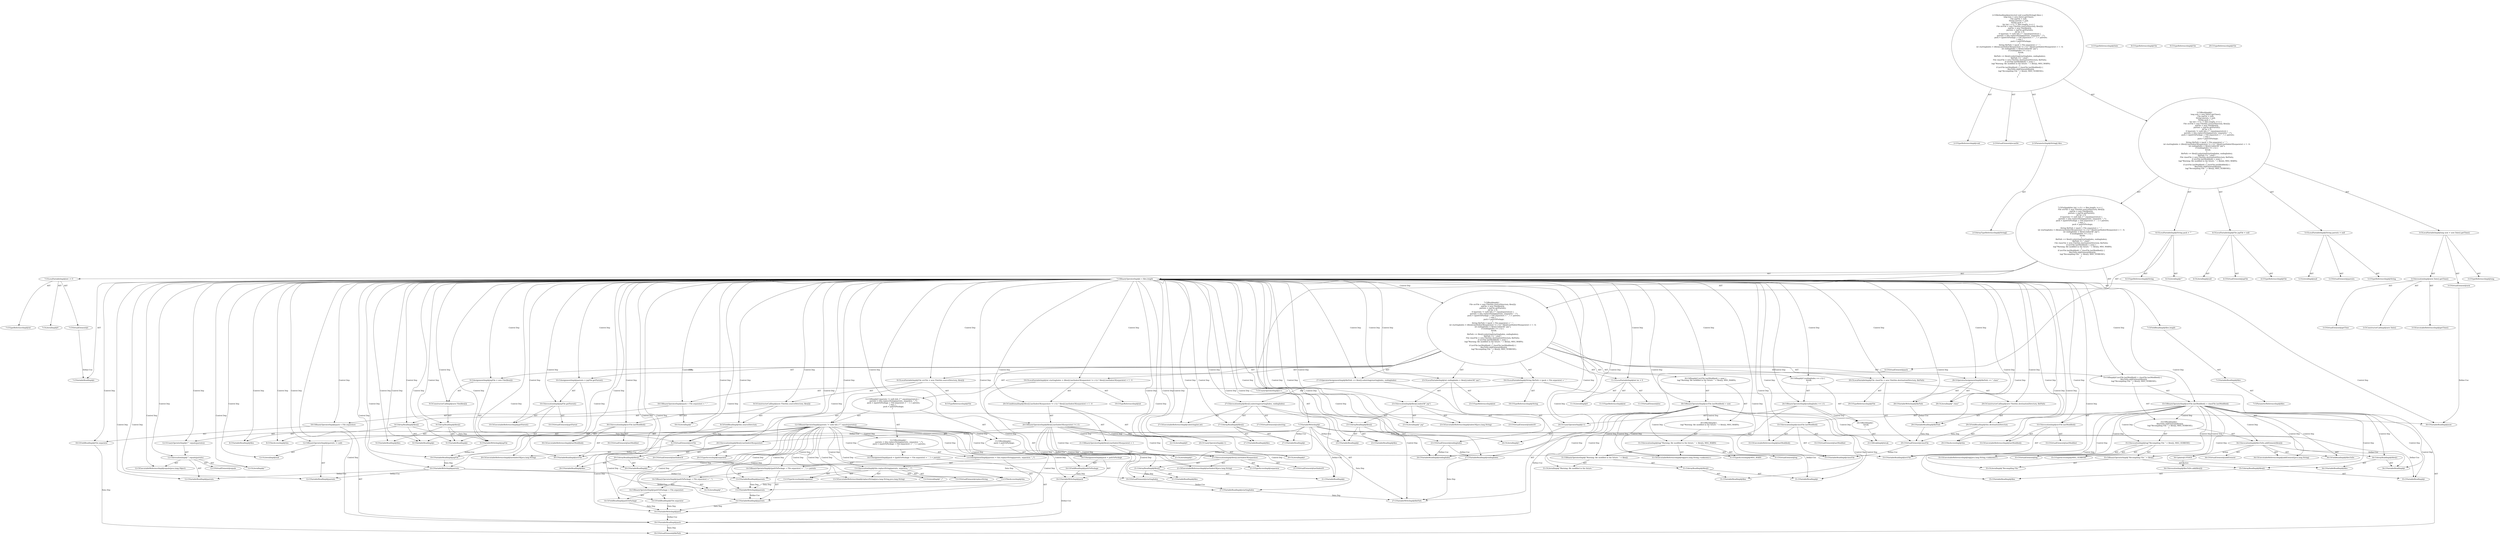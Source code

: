 digraph "scanDir#?,String[]" {
0 [label="2:CtTypeReferenceImpl@void" shape=ellipse]
1 [label="2:CtVirtualElement@scanDir" shape=ellipse]
2 [label="2:CtParameterImpl@String[] files" shape=ellipse]
3 [label="2:CtArrayTypeReferenceImpl@String[]" shape=ellipse]
4 [label="3:CtTypeReferenceImpl@long" shape=ellipse]
5 [label="3:CtExecutableReferenceImpl@getTime()" shape=ellipse]
6 [label="3:CtVirtualElement@getTime" shape=ellipse]
7 [label="3:CtTypeReferenceImpl@Date" shape=ellipse]
8 [label="3:CtConstructorCallImpl@new Date()" shape=ellipse]
9 [label="3:CtInvocationImpl@new Date().getTime()" shape=ellipse]
10 [label="3:CtVirtualElement@now" shape=ellipse]
11 [label="3:CtLocalVariableImpl@long now = new Date().getTime()" shape=ellipse]
12 [label="4:CtTypeReferenceImpl@File" shape=ellipse]
13 [label="4:CtLiteralImpl@null" shape=ellipse]
14 [label="4:CtVirtualElement@jspFile" shape=ellipse]
15 [label="4:CtLocalVariableImpl@File jspFile = null" shape=ellipse]
16 [label="5:CtTypeReferenceImpl@String" shape=ellipse]
17 [label="5:CtLiteralImpl@null" shape=ellipse]
18 [label="5:CtVirtualElement@parents" shape=ellipse]
19 [label="5:CtLocalVariableImpl@String parents = null" shape=ellipse]
20 [label="6:CtTypeReferenceImpl@String" shape=ellipse]
21 [label="6:CtLiteralImpl@\"\"" shape=ellipse]
22 [label="6:CtVirtualElement@pack" shape=ellipse]
23 [label="6:CtLocalVariableImpl@String pack = \"\"" shape=ellipse]
24 [label="7:CtTypeReferenceImpl@int" shape=ellipse]
25 [label="7:CtLiteralImpl@0" shape=ellipse]
26 [label="7:CtVirtualElement@i" shape=ellipse]
27 [label="7:CtLocalVariableImpl@int i = 0" shape=ellipse]
28 [label="7:CtVariableReadImpl@i" shape=ellipse]
29 [label="7:CtVariableReadImpl@files" shape=ellipse]
30 [label="7:CtParameterReferenceImpl@files" shape=ellipse]
31 [label="7:CtFieldReadImpl@files.length" shape=ellipse]
32 [label="7:CtBinaryOperatorImpl@i < files.length" shape=ellipse]
33 [label="7:CtVariableWriteImpl@i" shape=ellipse]
34 [label="7:CtUnaryOperatorImpl@i++" shape=ellipse]
35 [label="8:CtTypeReferenceImpl@File" shape=ellipse]
36 [label="8:CtTypeReferenceImpl@File" shape=ellipse]
37 [label="8:CtThisAccessImpl@this" shape=ellipse]
38 [label="8:CtFieldReadImpl@this.sourceDirectory" shape=ellipse]
39 [label="8:CtVariableReadImpl@files" shape=ellipse]
40 [label="8:CtVariableReadImpl@i" shape=ellipse]
41 [label="8:CtArrayReadImpl@files[i]" shape=ellipse]
42 [label="8:CtConstructorCallImpl@new File(this.sourceDirectory, files[i])" shape=ellipse]
43 [label="8:CtVirtualElement@srcFile" shape=ellipse]
44 [label="8:CtLocalVariableImpl@File srcFile = new File(this.sourceDirectory, files[i])" shape=ellipse]
45 [label="9:CtVariableWriteImpl@jspFile" shape=ellipse]
46 [label="9:CtTypeReferenceImpl@File" shape=ellipse]
47 [label="9:CtVariableReadImpl@files" shape=ellipse]
48 [label="9:CtVariableReadImpl@i" shape=ellipse]
49 [label="9:CtArrayReadImpl@files[i]" shape=ellipse]
50 [label="9:CtConstructorCallImpl@new File(files[i])" shape=ellipse]
51 [label="9:CtAssignmentImpl@jspFile = new File(files[i])" shape=ellipse]
52 [label="10:CtVariableWriteImpl@parents" shape=ellipse]
53 [label="10:CtExecutableReferenceImpl@getParent()" shape=ellipse]
54 [label="10:CtVirtualElement@getParent" shape=ellipse]
55 [label="10:CtVariableReadImpl@jspFile" shape=ellipse]
56 [label="10:CtInvocationImpl@jspFile.getParent()" shape=ellipse]
57 [label="10:CtAssignmentImpl@parents = jspFile.getParent()" shape=ellipse]
58 [label="11:CtTypeReferenceImpl@int" shape=ellipse]
59 [label="11:CtLiteralImpl@0" shape=ellipse]
60 [label="11:CtVirtualElement@loc" shape=ellipse]
61 [label="11:CtLocalVariableImpl@int loc = 0" shape=ellipse]
62 [label="12:CtVariableReadImpl@parents" shape=ellipse]
63 [label="12:CtLiteralImpl@null" shape=ellipse]
64 [label="12:CtBinaryOperatorImpl@(parents != null)" shape=ellipse]
65 [label="12:CtExecutableReferenceImpl@equals(java.lang.Object)" shape=ellipse]
66 [label="12:CtVirtualElement@equals" shape=ellipse]
67 [label="12:CtLiteralImpl@\"\"" shape=ellipse]
68 [label="12:CtVariableReadImpl@parents" shape=ellipse]
69 [label="12:CtInvocationImpl@\"\".equals(parents)" shape=ellipse]
70 [label="12:CtUnaryOperatorImpl@(!\"\".equals(parents))" shape=ellipse]
71 [label="12:CtBinaryOperatorImpl@(parents != null) && (!\"\".equals(parents))" shape=ellipse]
72 [label="13:CtVariableWriteImpl@parents" shape=ellipse]
73 [label="13:CtExecutableReferenceImpl@replaceString(java.lang.String,java.lang.String)" shape=ellipse]
74 [label="13:CtVirtualElement@replaceString" shape=ellipse]
75 [label="13:CtThisAccessImpl@this" shape=ellipse]
76 [label="13:CtVariableReadImpl@parents" shape=ellipse]
77 [label="13:CtTypeAccessImpl@separator" shape=ellipse]
78 [label="13:CtLiteralImpl@\"_/\"" shape=ellipse]
79 [label="13:CtInvocationImpl@this.replaceString(parents, separator, \"_/\")" shape=ellipse]
80 [label="13:CtAssignmentImpl@parents = this.replaceString(parents, separator, \"_/\")" shape=ellipse]
81 [label="14:CtVariableWriteImpl@pack" shape=ellipse]
82 [label="14:CtFieldReadImpl@pathToPackage" shape=ellipse]
83 [label="14:CtFieldReadImpl@File.separator" shape=ellipse]
84 [label="14:CtBinaryOperatorImpl@(pathToPackage + File.separator)" shape=ellipse]
85 [label="14:CtLiteralImpl@\"_\"" shape=ellipse]
86 [label="14:CtBinaryOperatorImpl@((pathToPackage + File.separator) + \"_\")" shape=ellipse]
87 [label="14:CtVariableReadImpl@parents" shape=ellipse]
88 [label="14:CtBinaryOperatorImpl@((pathToPackage + File.separator) + \"_\") + parents" shape=ellipse]
89 [label="14:CtAssignmentImpl@pack = ((pathToPackage + File.separator) + \"_\") + parents" shape=ellipse]
90 [label="12:CtBlockImpl@\{
    parents = this.replaceString(parents, separator, \"_/\");
    pack = ((pathToPackage + File.separator) + \"_\") + parents;
\}" shape=ellipse]
91 [label="16:CtVariableWriteImpl@pack" shape=ellipse]
92 [label="16:CtFieldReadImpl@pathToPackage" shape=ellipse]
93 [label="16:CtAssignmentImpl@pack = pathToPackage" shape=ellipse]
94 [label="15:CtBlockImpl@\{
    pack = pathToPackage;
\}" shape=ellipse]
95 [label="12:CtIfImpl@if ((parents != null) && (!\"\".equals(parents))) \{
    parents = this.replaceString(parents, separator, \"_/\");
    pack = ((pathToPackage + File.separator) + \"_\") + parents;
\} else \{
    pack = pathToPackage;
\}" shape=ellipse]
96 [label="18:CtTypeReferenceImpl@String" shape=ellipse]
97 [label="18:CtVariableReadImpl@pack" shape=ellipse]
98 [label="18:CtFieldReadImpl@File.separator" shape=ellipse]
99 [label="18:CtBinaryOperatorImpl@(pack + File.separator)" shape=ellipse]
100 [label="18:CtLiteralImpl@\"_\"" shape=ellipse]
101 [label="18:CtBinaryOperatorImpl@(pack + File.separator) + \"_\"" shape=ellipse]
102 [label="18:CtVirtualElement@filePath" shape=ellipse]
103 [label="18:CtLocalVariableImpl@String filePath = (pack + File.separator) + \"_\"" shape=ellipse]
104 [label="19:CtTypeReferenceImpl@int" shape=ellipse]
105 [label="20:CtExecutableReferenceImpl@lastIndexOf(java.lang.String)" shape=ellipse]
106 [label="20:CtVirtualElement@lastIndexOf" shape=ellipse]
107 [label="20:CtVariableReadImpl@files" shape=ellipse]
108 [label="20:CtVariableReadImpl@i" shape=ellipse]
109 [label="20:CtArrayReadImpl@files[i]" shape=ellipse]
110 [label="20:CtTypeAccessImpl@separator" shape=ellipse]
111 [label="20:CtInvocationImpl@files[i].lastIndexOf(separator)" shape=ellipse]
112 [label="20:CtLiteralImpl@1" shape=ellipse]
113 [label="20:CtUnaryOperatorImpl@(-1)" shape=ellipse]
114 [label="20:CtBinaryOperatorImpl@files[i].lastIndexOf(separator) != (-1)" shape=ellipse]
115 [label="21:CtExecutableReferenceImpl@lastIndexOf(java.lang.String)" shape=ellipse]
116 [label="21:CtVirtualElement@lastIndexOf" shape=ellipse]
117 [label="21:CtVariableReadImpl@files" shape=ellipse]
118 [label="21:CtVariableReadImpl@i" shape=ellipse]
119 [label="21:CtArrayReadImpl@files[i]" shape=ellipse]
120 [label="21:CtTypeAccessImpl@separator" shape=ellipse]
121 [label="21:CtInvocationImpl@files[i].lastIndexOf(separator)" shape=ellipse]
122 [label="21:CtLiteralImpl@1" shape=ellipse]
123 [label="21:CtBinaryOperatorImpl@files[i].lastIndexOf(separator) + 1" shape=ellipse]
124 [label="22:CtLiteralImpl@0" shape=ellipse]
125 [label="20:CtConditionalImpl@(files[i].lastIndexOf(separator) != (-1)) ? files[i].lastIndexOf(separator) + 1 : 0" shape=ellipse]
126 [label="19:CtVirtualElement@startingIndex" shape=ellipse]
127 [label="19:CtLocalVariableImpl@int startingIndex = (files[i].lastIndexOf(separator) != (-1)) ? files[i].lastIndexOf(separator) + 1 : 0" shape=ellipse]
128 [label="23:CtTypeReferenceImpl@int" shape=ellipse]
129 [label="23:CtExecutableReferenceImpl@indexOf(java.lang.String)" shape=ellipse]
130 [label="23:CtVirtualElement@indexOf" shape=ellipse]
131 [label="23:CtVariableReadImpl@files" shape=ellipse]
132 [label="23:CtVariableReadImpl@i" shape=ellipse]
133 [label="23:CtArrayReadImpl@files[i]" shape=ellipse]
134 [label="23:CtLiteralImpl@\".jsp\"" shape=ellipse]
135 [label="23:CtInvocationImpl@files[i].indexOf(\".jsp\")" shape=ellipse]
136 [label="23:CtVirtualElement@endingIndex" shape=ellipse]
137 [label="23:CtLocalVariableImpl@int endingIndex = files[i].indexOf(\".jsp\")" shape=ellipse]
138 [label="24:CtVariableReadImpl@endingIndex" shape=ellipse]
139 [label="24:CtLiteralImpl@1" shape=ellipse]
140 [label="24:CtUnaryOperatorImpl@(-1)" shape=ellipse]
141 [label="24:CtBinaryOperatorImpl@endingIndex == (-1)" shape=ellipse]
142 [label="25:CtBreakImpl@break" shape=ellipse]
143 [label="24:CtBlockImpl@\{
    break;
\}" shape=ellipse]
144 [label="24:CtIfImpl@if (endingIndex == (-1)) \{
    break;
\}" shape=ellipse]
145 [label="27:CtVariableWriteImpl@filePath" shape=ellipse]
146 [label="27:CtExecutableReferenceImpl@substring(int,int)" shape=ellipse]
147 [label="27:CtVirtualElement@substring" shape=ellipse]
148 [label="27:CtVariableReadImpl@files" shape=ellipse]
149 [label="27:CtVariableReadImpl@i" shape=ellipse]
150 [label="27:CtArrayReadImpl@files[i]" shape=ellipse]
151 [label="27:CtVariableReadImpl@startingIndex" shape=ellipse]
152 [label="27:CtVariableReadImpl@endingIndex" shape=ellipse]
153 [label="27:CtInvocationImpl@files[i].substring(startingIndex, endingIndex)" shape=ellipse]
154 [label="27:CtOperatorAssignmentImpl@filePath += files[i].substring(startingIndex, endingIndex)" shape=ellipse]
155 [label="28:CtVariableWriteImpl@filePath" shape=ellipse]
156 [label="28:CtLiteralImpl@\".class\"" shape=ellipse]
157 [label="28:CtOperatorAssignmentImpl@filePath += \".class\"" shape=ellipse]
158 [label="29:CtTypeReferenceImpl@File" shape=ellipse]
159 [label="29:CtTypeReferenceImpl@File" shape=ellipse]
160 [label="29:CtThisAccessImpl@this" shape=ellipse]
161 [label="29:CtFieldReadImpl@this.destinationDirectory" shape=ellipse]
162 [label="29:CtVariableReadImpl@filePath" shape=ellipse]
163 [label="29:CtConstructorCallImpl@new File(this.destinationDirectory, filePath)" shape=ellipse]
164 [label="29:CtVirtualElement@classFile" shape=ellipse]
165 [label="29:CtLocalVariableImpl@File classFile = new File(this.destinationDirectory, filePath)" shape=ellipse]
166 [label="30:CtExecutableReferenceImpl@lastModified()" shape=ellipse]
167 [label="30:CtVirtualElement@lastModified" shape=ellipse]
168 [label="30:CtVariableReadImpl@srcFile" shape=ellipse]
169 [label="30:CtInvocationImpl@srcFile.lastModified()" shape=ellipse]
170 [label="30:CtVariableReadImpl@now" shape=ellipse]
171 [label="30:CtBinaryOperatorImpl@srcFile.lastModified() > now" shape=ellipse]
172 [label="31:CtExecutableReferenceImpl@log(java.lang.String,<unknown>)" shape=ellipse]
173 [label="31:CtVirtualElement@log" shape=ellipse]
174 [label="31:CtLiteralImpl@\"Warning: file modified in the future: \"" shape=ellipse]
175 [label="31:CtVariableReadImpl@files" shape=ellipse]
176 [label="31:CtVariableReadImpl@i" shape=ellipse]
177 [label="31:CtArrayReadImpl@files[i]" shape=ellipse]
178 [label="31:CtBinaryOperatorImpl@\"Warning: file modified in the future: \" + files[i]" shape=ellipse]
179 [label="31:CtTypeAccessImpl@MSG_WARN" shape=ellipse]
180 [label="31:CtInvocationImpl@log(\"Warning: file modified in the future: \" + files[i], MSG_WARN)" shape=ellipse]
181 [label="30:CtBlockImpl@\{
    log(\"Warning: file modified in the future: \" + files[i], MSG_WARN);
\}" shape=ellipse]
182 [label="30:CtIfImpl@if (srcFile.lastModified() > now) \{
    log(\"Warning: file modified in the future: \" + files[i], MSG_WARN);
\}" shape=ellipse]
183 [label="33:CtExecutableReferenceImpl@lastModified()" shape=ellipse]
184 [label="33:CtVirtualElement@lastModified" shape=ellipse]
185 [label="33:CtVariableReadImpl@srcFile" shape=ellipse]
186 [label="33:CtInvocationImpl@srcFile.lastModified()" shape=ellipse]
187 [label="33:CtExecutableReferenceImpl@lastModified()" shape=ellipse]
188 [label="33:CtVirtualElement@lastModified" shape=ellipse]
189 [label="33:CtVariableReadImpl@classFile" shape=ellipse]
190 [label="33:CtInvocationImpl@classFile.lastModified()" shape=ellipse]
191 [label="33:CtBinaryOperatorImpl@srcFile.lastModified() > classFile.lastModified()" shape=ellipse]
192 [label="34:CtExecutableReferenceImpl@addElement(java.lang.String)" shape=ellipse]
193 [label="34:CtVirtualElement@addElement" shape=ellipse]
194 [label="34:CtFieldReadImpl@filesToDo" shape=ellipse]
195 [label="34:CtVariableReadImpl@files" shape=ellipse]
196 [label="34:CtVariableReadImpl@i" shape=ellipse]
197 [label="34:CtArrayReadImpl@files[i]" shape=ellipse]
198 [label="34:CtInvocationImpl@filesToDo.addElement(files[i])" shape=ellipse]
199 [label="35:CtExecutableReferenceImpl@log(java.lang.String,<unknown>)" shape=ellipse]
200 [label="35:CtVirtualElement@log" shape=ellipse]
201 [label="35:CtLiteralImpl@\"Recompiling File \"" shape=ellipse]
202 [label="35:CtVariableReadImpl@files" shape=ellipse]
203 [label="35:CtVariableReadImpl@i" shape=ellipse]
204 [label="35:CtArrayReadImpl@files[i]" shape=ellipse]
205 [label="35:CtBinaryOperatorImpl@\"Recompiling File \" + files[i]" shape=ellipse]
206 [label="35:CtTypeAccessImpl@MSG_VERBOSE" shape=ellipse]
207 [label="35:CtInvocationImpl@log(\"Recompiling File \" + files[i], MSG_VERBOSE)" shape=ellipse]
208 [label="33:CtBlockImpl@\{
    filesToDo.addElement(files[i]);
    log(\"Recompiling File \" + files[i], MSG_VERBOSE);
\}" shape=ellipse]
209 [label="33:CtIfImpl@if (srcFile.lastModified() > classFile.lastModified()) \{
    filesToDo.addElement(files[i]);
    log(\"Recompiling File \" + files[i], MSG_VERBOSE);
\}" shape=ellipse]
210 [label="7:CtBlockImpl@\{
    File srcFile = new File(this.sourceDirectory, files[i]);
    jspFile = new File(files[i]);
    parents = jspFile.getParent();
    int loc = 0;
    if ((parents != null) && (!\"\".equals(parents))) \{
        parents = this.replaceString(parents, separator, \"_/\");
        pack = ((pathToPackage + File.separator) + \"_\") + parents;
    \} else \{
        pack = pathToPackage;
    \}
    String filePath = (pack + File.separator) + \"_\";
    int startingIndex = (files[i].lastIndexOf(separator) != (-1)) ? files[i].lastIndexOf(separator) + 1 : 0;
    int endingIndex = files[i].indexOf(\".jsp\");
    if (endingIndex == (-1)) \{
        break;
    \}
    filePath += files[i].substring(startingIndex, endingIndex);
    filePath += \".class\";
    File classFile = new File(this.destinationDirectory, filePath);
    if (srcFile.lastModified() > now) \{
        log(\"Warning: file modified in the future: \" + files[i], MSG_WARN);
    \}
    if (srcFile.lastModified() > classFile.lastModified()) \{
        filesToDo.addElement(files[i]);
        log(\"Recompiling File \" + files[i], MSG_VERBOSE);
    \}
\}" shape=ellipse]
211 [label="7:CtForImpl@for (int i = 0; i < files.length; i++) \{
    File srcFile = new File(this.sourceDirectory, files[i]);
    jspFile = new File(files[i]);
    parents = jspFile.getParent();
    int loc = 0;
    if ((parents != null) && (!\"\".equals(parents))) \{
        parents = this.replaceString(parents, separator, \"_/\");
        pack = ((pathToPackage + File.separator) + \"_\") + parents;
    \} else \{
        pack = pathToPackage;
    \}
    String filePath = (pack + File.separator) + \"_\";
    int startingIndex = (files[i].lastIndexOf(separator) != (-1)) ? files[i].lastIndexOf(separator) + 1 : 0;
    int endingIndex = files[i].indexOf(\".jsp\");
    if (endingIndex == (-1)) \{
        break;
    \}
    filePath += files[i].substring(startingIndex, endingIndex);
    filePath += \".class\";
    File classFile = new File(this.destinationDirectory, filePath);
    if (srcFile.lastModified() > now) \{
        log(\"Warning: file modified in the future: \" + files[i], MSG_WARN);
    \}
    if (srcFile.lastModified() > classFile.lastModified()) \{
        filesToDo.addElement(files[i]);
        log(\"Recompiling File \" + files[i], MSG_VERBOSE);
    \}
\}" shape=ellipse]
212 [label="2:CtBlockImpl@\{
    long now = new Date().getTime();
    File jspFile = null;
    String parents = null;
    String pack = \"\";
    for (int i = 0; i < files.length; i++) \{
        File srcFile = new File(this.sourceDirectory, files[i]);
        jspFile = new File(files[i]);
        parents = jspFile.getParent();
        int loc = 0;
        if ((parents != null) && (!\"\".equals(parents))) \{
            parents = this.replaceString(parents, separator, \"_/\");
            pack = ((pathToPackage + File.separator) + \"_\") + parents;
        \} else \{
            pack = pathToPackage;
        \}
        String filePath = (pack + File.separator) + \"_\";
        int startingIndex = (files[i].lastIndexOf(separator) != (-1)) ? files[i].lastIndexOf(separator) + 1 : 0;
        int endingIndex = files[i].indexOf(\".jsp\");
        if (endingIndex == (-1)) \{
            break;
        \}
        filePath += files[i].substring(startingIndex, endingIndex);
        filePath += \".class\";
        File classFile = new File(this.destinationDirectory, filePath);
        if (srcFile.lastModified() > now) \{
            log(\"Warning: file modified in the future: \" + files[i], MSG_WARN);
        \}
        if (srcFile.lastModified() > classFile.lastModified()) \{
            filesToDo.addElement(files[i]);
            log(\"Recompiling File \" + files[i], MSG_VERBOSE);
        \}
    \}
\}" shape=ellipse]
213 [label="2:CtMethodImpl@protected void scanDir(String[] files) \{
    long now = new Date().getTime();
    File jspFile = null;
    String parents = null;
    String pack = \"\";
    for (int i = 0; i < files.length; i++) \{
        File srcFile = new File(this.sourceDirectory, files[i]);
        jspFile = new File(files[i]);
        parents = jspFile.getParent();
        int loc = 0;
        if ((parents != null) && (!\"\".equals(parents))) \{
            parents = this.replaceString(parents, separator, \"_/\");
            pack = ((pathToPackage + File.separator) + \"_\") + parents;
        \} else \{
            pack = pathToPackage;
        \}
        String filePath = (pack + File.separator) + \"_\";
        int startingIndex = (files[i].lastIndexOf(separator) != (-1)) ? files[i].lastIndexOf(separator) + 1 : 0;
        int endingIndex = files[i].indexOf(\".jsp\");
        if (endingIndex == (-1)) \{
            break;
        \}
        filePath += files[i].substring(startingIndex, endingIndex);
        filePath += \".class\";
        File classFile = new File(this.destinationDirectory, filePath);
        if (srcFile.lastModified() > now) \{
            log(\"Warning: file modified in the future: \" + files[i], MSG_WARN);
        \}
        if (srcFile.lastModified() > classFile.lastModified()) \{
            filesToDo.addElement(files[i]);
            log(\"Recompiling File \" + files[i], MSG_VERBOSE);
        \}
    \}
\}" shape=ellipse]
214 [label="34:Update@UPDATE" shape=ellipse]
215 [label="34:CtInvocationImpl@filesToDo.add(files[i])" shape=ellipse]
2 -> 3 [label="AST"];
9 -> 6 [label="AST"];
9 -> 8 [label="AST"];
9 -> 5 [label="AST"];
10 -> 170 [label="Define-Use"];
11 -> 10 [label="AST"];
11 -> 4 [label="AST"];
11 -> 9 [label="AST"];
15 -> 14 [label="AST"];
15 -> 12 [label="AST"];
15 -> 13 [label="AST"];
19 -> 18 [label="AST"];
19 -> 16 [label="AST"];
19 -> 17 [label="AST"];
22 -> 97 [label="Define-Use"];
23 -> 22 [label="AST"];
23 -> 20 [label="AST"];
23 -> 21 [label="AST"];
26 -> 28 [label="Define-Use"];
27 -> 26 [label="AST"];
27 -> 24 [label="AST"];
27 -> 25 [label="AST"];
29 -> 30 [label="AST"];
31 -> 29 [label="AST"];
32 -> 28 [label="AST"];
32 -> 31 [label="AST"];
32 -> 210 [label="Control Dep"];
32 -> 44 [label="Control Dep"];
32 -> 42 [label="Control Dep"];
32 -> 38 [label="Control Dep"];
32 -> 37 [label="Control Dep"];
32 -> 41 [label="Control Dep"];
32 -> 39 [label="Control Dep"];
32 -> 40 [label="Control Dep"];
32 -> 51 [label="Control Dep"];
32 -> 45 [label="Control Dep"];
32 -> 50 [label="Control Dep"];
32 -> 49 [label="Control Dep"];
32 -> 47 [label="Control Dep"];
32 -> 48 [label="Control Dep"];
32 -> 57 [label="Control Dep"];
32 -> 52 [label="Control Dep"];
32 -> 56 [label="Control Dep"];
32 -> 53 [label="Control Dep"];
32 -> 55 [label="Control Dep"];
32 -> 61 [label="Control Dep"];
32 -> 59 [label="Control Dep"];
32 -> 95 [label="Control Dep"];
32 -> 71 [label="Control Dep"];
32 -> 64 [label="Control Dep"];
32 -> 62 [label="Control Dep"];
32 -> 63 [label="Control Dep"];
32 -> 70 [label="Control Dep"];
32 -> 69 [label="Control Dep"];
32 -> 65 [label="Control Dep"];
32 -> 67 [label="Control Dep"];
32 -> 68 [label="Control Dep"];
32 -> 103 [label="Control Dep"];
32 -> 101 [label="Control Dep"];
32 -> 99 [label="Control Dep"];
32 -> 97 [label="Control Dep"];
32 -> 98 [label="Control Dep"];
32 -> 100 [label="Control Dep"];
32 -> 127 [label="Control Dep"];
32 -> 125 [label="Control Dep"];
32 -> 114 [label="Control Dep"];
32 -> 111 [label="Control Dep"];
32 -> 105 [label="Control Dep"];
32 -> 109 [label="Control Dep"];
32 -> 107 [label="Control Dep"];
32 -> 108 [label="Control Dep"];
32 -> 110 [label="Control Dep"];
32 -> 113 [label="Control Dep"];
32 -> 112 [label="Control Dep"];
32 -> 137 [label="Control Dep"];
32 -> 135 [label="Control Dep"];
32 -> 129 [label="Control Dep"];
32 -> 133 [label="Control Dep"];
32 -> 131 [label="Control Dep"];
32 -> 132 [label="Control Dep"];
32 -> 134 [label="Control Dep"];
32 -> 144 [label="Control Dep"];
32 -> 141 [label="Control Dep"];
32 -> 138 [label="Control Dep"];
32 -> 140 [label="Control Dep"];
32 -> 139 [label="Control Dep"];
32 -> 154 [label="Control Dep"];
32 -> 145 [label="Control Dep"];
32 -> 153 [label="Control Dep"];
32 -> 146 [label="Control Dep"];
32 -> 150 [label="Control Dep"];
32 -> 148 [label="Control Dep"];
32 -> 149 [label="Control Dep"];
32 -> 151 [label="Control Dep"];
32 -> 152 [label="Control Dep"];
32 -> 157 [label="Control Dep"];
32 -> 155 [label="Control Dep"];
32 -> 156 [label="Control Dep"];
32 -> 165 [label="Control Dep"];
32 -> 163 [label="Control Dep"];
32 -> 161 [label="Control Dep"];
32 -> 160 [label="Control Dep"];
32 -> 162 [label="Control Dep"];
32 -> 182 [label="Control Dep"];
32 -> 171 [label="Control Dep"];
32 -> 169 [label="Control Dep"];
32 -> 166 [label="Control Dep"];
32 -> 168 [label="Control Dep"];
32 -> 170 [label="Control Dep"];
32 -> 209 [label="Control Dep"];
32 -> 191 [label="Control Dep"];
32 -> 186 [label="Control Dep"];
32 -> 183 [label="Control Dep"];
32 -> 185 [label="Control Dep"];
32 -> 190 [label="Control Dep"];
32 -> 187 [label="Control Dep"];
32 -> 189 [label="Control Dep"];
33 -> 40 [label="Define-Use"];
33 -> 48 [label="Define-Use"];
33 -> 108 [label="Define-Use"];
33 -> 118 [label="Define-Use"];
33 -> 132 [label="Define-Use"];
33 -> 149 [label="Define-Use"];
33 -> 176 [label="Define-Use"];
33 -> 196 [label="Define-Use"];
33 -> 203 [label="Define-Use"];
34 -> 33 [label="AST"];
38 -> 37 [label="AST"];
38 -> 43 [label="Data Dep"];
41 -> 39 [label="AST"];
41 -> 40 [label="AST"];
41 -> 43 [label="Data Dep"];
42 -> 38 [label="AST"];
42 -> 41 [label="AST"];
43 -> 168 [label="Define-Use"];
43 -> 185 [label="Define-Use"];
44 -> 43 [label="AST"];
44 -> 35 [label="AST"];
44 -> 42 [label="AST"];
45 -> 55 [label="Define-Use"];
49 -> 47 [label="AST"];
49 -> 48 [label="AST"];
49 -> 45 [label="Data Dep"];
50 -> 49 [label="AST"];
51 -> 45 [label="AST"];
51 -> 50 [label="AST"];
52 -> 62 [label="Define-Use"];
52 -> 68 [label="Define-Use"];
52 -> 76 [label="Define-Use"];
52 -> 87 [label="Define-Use"];
55 -> 52 [label="Data Dep"];
56 -> 54 [label="AST"];
56 -> 55 [label="AST"];
56 -> 53 [label="AST"];
57 -> 52 [label="AST"];
57 -> 56 [label="AST"];
61 -> 60 [label="AST"];
61 -> 58 [label="AST"];
61 -> 59 [label="AST"];
64 -> 62 [label="AST"];
64 -> 63 [label="AST"];
69 -> 66 [label="AST"];
69 -> 67 [label="AST"];
69 -> 65 [label="AST"];
69 -> 68 [label="AST"];
70 -> 69 [label="AST"];
71 -> 64 [label="AST"];
71 -> 70 [label="AST"];
71 -> 90 [label="Control Dep"];
71 -> 80 [label="Control Dep"];
71 -> 72 [label="Control Dep"];
71 -> 79 [label="Control Dep"];
71 -> 73 [label="Control Dep"];
71 -> 75 [label="Control Dep"];
71 -> 76 [label="Control Dep"];
71 -> 77 [label="Control Dep"];
71 -> 78 [label="Control Dep"];
71 -> 89 [label="Control Dep"];
71 -> 81 [label="Control Dep"];
71 -> 88 [label="Control Dep"];
71 -> 86 [label="Control Dep"];
71 -> 84 [label="Control Dep"];
71 -> 82 [label="Control Dep"];
71 -> 83 [label="Control Dep"];
71 -> 85 [label="Control Dep"];
71 -> 87 [label="Control Dep"];
71 -> 94 [label="Control Dep"];
71 -> 93 [label="Control Dep"];
71 -> 91 [label="Control Dep"];
71 -> 92 [label="Control Dep"];
72 -> 87 [label="Define-Use"];
75 -> 72 [label="Data Dep"];
76 -> 72 [label="Data Dep"];
79 -> 74 [label="AST"];
79 -> 75 [label="AST"];
79 -> 73 [label="AST"];
79 -> 76 [label="AST"];
79 -> 77 [label="AST"];
79 -> 78 [label="AST"];
80 -> 72 [label="AST"];
80 -> 79 [label="AST"];
81 -> 97 [label="Define-Use"];
82 -> 81 [label="Data Dep"];
83 -> 81 [label="Data Dep"];
84 -> 82 [label="AST"];
84 -> 83 [label="AST"];
86 -> 84 [label="AST"];
86 -> 85 [label="AST"];
87 -> 81 [label="Data Dep"];
88 -> 86 [label="AST"];
88 -> 87 [label="AST"];
89 -> 81 [label="AST"];
89 -> 88 [label="AST"];
90 -> 80 [label="AST"];
90 -> 89 [label="AST"];
91 -> 97 [label="Define-Use"];
92 -> 91 [label="Data Dep"];
93 -> 91 [label="AST"];
93 -> 92 [label="AST"];
94 -> 93 [label="AST"];
95 -> 71 [label="AST"];
95 -> 90 [label="AST"];
95 -> 94 [label="AST"];
97 -> 102 [label="Data Dep"];
98 -> 102 [label="Data Dep"];
99 -> 97 [label="AST"];
99 -> 98 [label="AST"];
101 -> 99 [label="AST"];
101 -> 100 [label="AST"];
103 -> 102 [label="AST"];
103 -> 96 [label="AST"];
103 -> 101 [label="AST"];
109 -> 107 [label="AST"];
109 -> 108 [label="AST"];
109 -> 126 [label="Data Dep"];
111 -> 106 [label="AST"];
111 -> 109 [label="AST"];
111 -> 105 [label="AST"];
111 -> 110 [label="AST"];
113 -> 112 [label="AST"];
114 -> 111 [label="AST"];
114 -> 113 [label="AST"];
114 -> 123 [label="Control Dep"];
114 -> 121 [label="Control Dep"];
114 -> 115 [label="Control Dep"];
114 -> 119 [label="Control Dep"];
114 -> 117 [label="Control Dep"];
114 -> 118 [label="Control Dep"];
114 -> 120 [label="Control Dep"];
114 -> 122 [label="Control Dep"];
114 -> 124 [label="Control Dep"];
119 -> 117 [label="AST"];
119 -> 118 [label="AST"];
119 -> 126 [label="Data Dep"];
121 -> 116 [label="AST"];
121 -> 119 [label="AST"];
121 -> 115 [label="AST"];
121 -> 120 [label="AST"];
123 -> 121 [label="AST"];
123 -> 122 [label="AST"];
125 -> 114 [label="AST"];
125 -> 123 [label="AST"];
125 -> 124 [label="AST"];
126 -> 151 [label="Define-Use"];
127 -> 126 [label="AST"];
127 -> 104 [label="AST"];
127 -> 125 [label="AST"];
133 -> 131 [label="AST"];
133 -> 132 [label="AST"];
133 -> 136 [label="Data Dep"];
135 -> 130 [label="AST"];
135 -> 133 [label="AST"];
135 -> 129 [label="AST"];
135 -> 134 [label="AST"];
136 -> 138 [label="Define-Use"];
136 -> 152 [label="Define-Use"];
137 -> 136 [label="AST"];
137 -> 128 [label="AST"];
137 -> 135 [label="AST"];
140 -> 139 [label="AST"];
141 -> 138 [label="AST"];
141 -> 140 [label="AST"];
141 -> 143 [label="Control Dep"];
141 -> 142 [label="Control Dep"];
143 -> 142 [label="AST"];
144 -> 141 [label="AST"];
144 -> 143 [label="AST"];
150 -> 148 [label="AST"];
150 -> 149 [label="AST"];
150 -> 145 [label="Data Dep"];
151 -> 145 [label="Data Dep"];
152 -> 145 [label="Data Dep"];
153 -> 147 [label="AST"];
153 -> 150 [label="AST"];
153 -> 146 [label="AST"];
153 -> 151 [label="AST"];
153 -> 152 [label="AST"];
154 -> 145 [label="AST"];
154 -> 153 [label="AST"];
155 -> 162 [label="Define-Use"];
157 -> 155 [label="AST"];
157 -> 156 [label="AST"];
161 -> 160 [label="AST"];
161 -> 164 [label="Data Dep"];
162 -> 164 [label="Data Dep"];
163 -> 161 [label="AST"];
163 -> 162 [label="AST"];
164 -> 189 [label="Define-Use"];
165 -> 164 [label="AST"];
165 -> 158 [label="AST"];
165 -> 163 [label="AST"];
169 -> 167 [label="AST"];
169 -> 168 [label="AST"];
169 -> 166 [label="AST"];
171 -> 169 [label="AST"];
171 -> 170 [label="AST"];
171 -> 181 [label="Control Dep"];
171 -> 180 [label="Control Dep"];
171 -> 172 [label="Control Dep"];
171 -> 178 [label="Control Dep"];
171 -> 174 [label="Control Dep"];
171 -> 177 [label="Control Dep"];
171 -> 175 [label="Control Dep"];
171 -> 176 [label="Control Dep"];
171 -> 179 [label="Control Dep"];
177 -> 175 [label="AST"];
177 -> 176 [label="AST"];
178 -> 174 [label="AST"];
178 -> 177 [label="AST"];
180 -> 173 [label="AST"];
180 -> 172 [label="AST"];
180 -> 178 [label="AST"];
180 -> 179 [label="AST"];
181 -> 180 [label="AST"];
182 -> 171 [label="AST"];
182 -> 181 [label="AST"];
186 -> 184 [label="AST"];
186 -> 185 [label="AST"];
186 -> 183 [label="AST"];
190 -> 188 [label="AST"];
190 -> 189 [label="AST"];
190 -> 187 [label="AST"];
191 -> 186 [label="AST"];
191 -> 190 [label="AST"];
191 -> 208 [label="Control Dep"];
191 -> 198 [label="Control Dep"];
191 -> 192 [label="Control Dep"];
191 -> 194 [label="Control Dep"];
191 -> 197 [label="Control Dep"];
191 -> 195 [label="Control Dep"];
191 -> 196 [label="Control Dep"];
191 -> 207 [label="Control Dep"];
191 -> 199 [label="Control Dep"];
191 -> 205 [label="Control Dep"];
191 -> 201 [label="Control Dep"];
191 -> 204 [label="Control Dep"];
191 -> 202 [label="Control Dep"];
191 -> 203 [label="Control Dep"];
191 -> 206 [label="Control Dep"];
197 -> 195 [label="AST"];
197 -> 196 [label="AST"];
198 -> 193 [label="AST"];
198 -> 194 [label="AST"];
198 -> 192 [label="AST"];
198 -> 197 [label="AST"];
198 -> 214 [label="Action"];
204 -> 202 [label="AST"];
204 -> 203 [label="AST"];
205 -> 201 [label="AST"];
205 -> 204 [label="AST"];
207 -> 200 [label="AST"];
207 -> 199 [label="AST"];
207 -> 205 [label="AST"];
207 -> 206 [label="AST"];
208 -> 198 [label="AST"];
208 -> 207 [label="AST"];
209 -> 191 [label="AST"];
209 -> 208 [label="AST"];
210 -> 44 [label="AST"];
210 -> 51 [label="AST"];
210 -> 57 [label="AST"];
210 -> 61 [label="AST"];
210 -> 95 [label="AST"];
210 -> 103 [label="AST"];
210 -> 127 [label="AST"];
210 -> 137 [label="AST"];
210 -> 144 [label="AST"];
210 -> 154 [label="AST"];
210 -> 157 [label="AST"];
210 -> 165 [label="AST"];
210 -> 182 [label="AST"];
210 -> 209 [label="AST"];
211 -> 27 [label="AST"];
211 -> 32 [label="AST"];
211 -> 34 [label="AST"];
211 -> 210 [label="AST"];
212 -> 11 [label="AST"];
212 -> 15 [label="AST"];
212 -> 19 [label="AST"];
212 -> 23 [label="AST"];
212 -> 211 [label="AST"];
213 -> 1 [label="AST"];
213 -> 0 [label="AST"];
213 -> 2 [label="AST"];
213 -> 212 [label="AST"];
214 -> 215 [label="Action"];
}